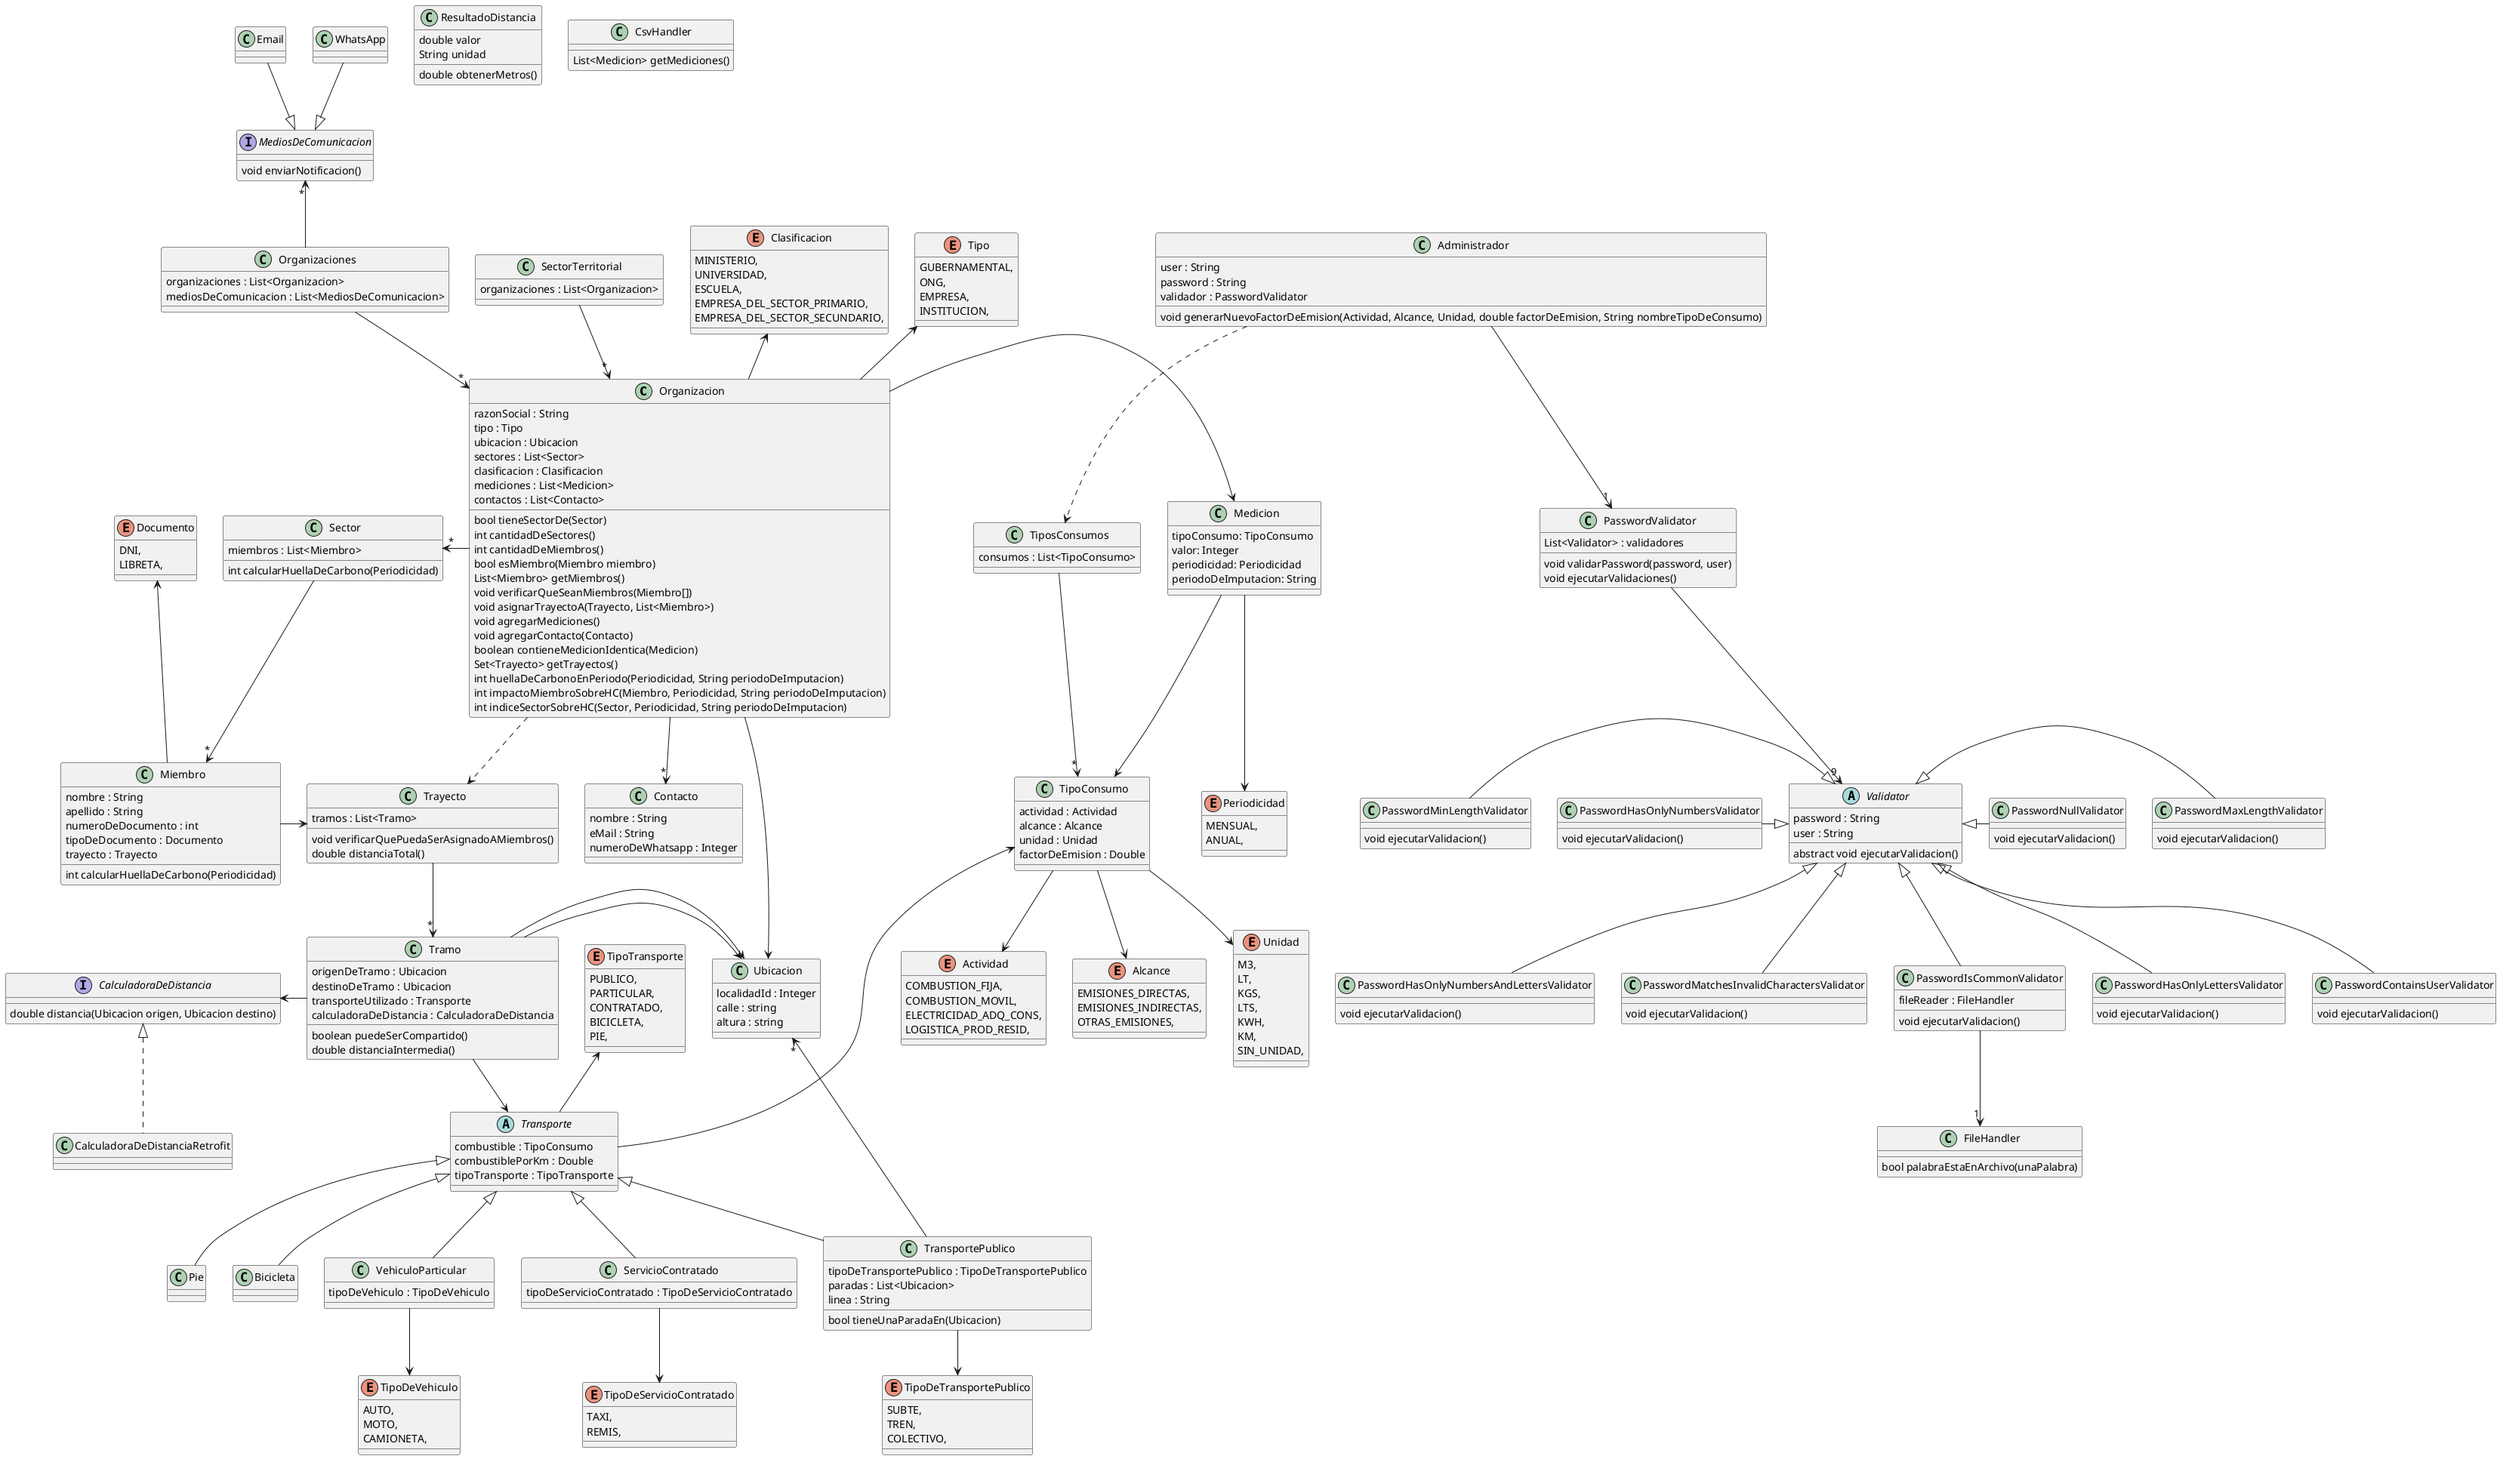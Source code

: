 @startuml TPA-3

class Organizacion {
  razonSocial : String
  tipo : Tipo
  ubicacion : Ubicacion
  sectores : List<Sector>
  clasificacion : Clasificacion
  mediciones : List<Medicion>
  contactos : List<Contacto>
  bool tieneSectorDe(Sector)
  int cantidadDeSectores()
  int cantidadDeMiembros()
  bool esMiembro(Miembro miembro)
  List<Miembro> getMiembros()
  void verificarQueSeanMiembros(Miembro[])
  void asignarTrayectoA(Trayecto, List<Miembro>)
  void agregarMediciones()
  void agregarContacto(Contacto)
  boolean contieneMedicionIdentica(Medicion)
  Set<Trayecto> getTrayectos()
  int huellaDeCarbonoEnPeriodo(Periodicidad, String periodoDeImputacion)
  int impactoMiembroSobreHC(Miembro, Periodicidad, String periodoDeImputacion)
  int indiceSectorSobreHC(Sector, Periodicidad, String periodoDeImputacion)
}
' impactoMiembroSobreHC -> llamo a huellaDeCarbonoEnPeriodo, y calcularHuellaDeCarbono de Miembro, y divido el resultado para obtener el porcentaje 
' verificarQueSeanMiembros -> valida que en la lista de miembros todos pertenezcan a la organizacion
' asignarTrayectoA -> llama a verificarQueSeanMiembros para lista de miembros,
' y verificarQuePuedaSerAsignadoAMiembros para el trayecto, si pasan las validaciones,
' a todos los miembros de la lista se le asigna el trayecto

class Contacto {
  nombre : String
  eMail : String
  numeroDeWhatsapp : Integer
}

class Organizaciones {
  organizaciones : List<Organizacion>
  mediosDeComunicacion : List<MediosDeComunicacion>
}

Organizacion -->"*" Contacto
Organizaciones -->"*" Organizacion
Organizaciones -up->"*" MediosDeComunicacion

interface MediosDeComunicacion {
  void enviarNotificacion() 
  ' Se ejecuta con tarea programada
}

class WhatsApp {
  
}

class Email {
  
}

MediosDeComunicacion <|-up- WhatsApp
MediosDeComunicacion <|-up- Email

class SectorTerritorial {
  organizaciones : List<Organizacion>
}

SectorTerritorial -->"*" Organizacion

class TiposConsumos {
  consumos : List<TipoConsumo>
}

' TiposConsumos.getInstance().getConsumos().get(0)
' TipoConsumo gasNatural = new TipoConsumo(
'   Actividad.COMBUSTION_FIJA,
'   Alcance.EMISION_DIRECTA,
'   Unidad.M3,
'   500
' );

' TiposConsumos es singleton (repositorio de objetos)
TiposConsumos -->"*" TipoConsumo
TipoConsumo --> Actividad
TipoConsumo --> Alcance
TipoConsumo --> Unidad

class TipoConsumo {
  actividad : Actividad
  alcance : Alcance
  unidad : Unidad
  factorDeEmision : Double
}
' void setFactorDeEmision(double)

enum Actividad {
  COMBUSTION_FIJA,
  COMBUSTION_MOVIL,
  ELECTRICIDAD_ADQ_CONS,
  LOGISTICA_PROD_RESID,
}

enum Alcance {
  EMISIONES_DIRECTAS,
  EMISIONES_INDIRECTAS,
  OTRAS_EMISIONES,
}

enum Unidad {
  M3,
  LT,
  KGS,
  LTS,
  KWH,
  KM,
  SIN_UNIDAD,
}


class Medicion {
  tipoConsumo: TipoConsumo
  valor: Integer
  periodicidad: Periodicidad
  periodoDeImputacion: String
}
' periodicidad puede ser un String. Solo se usa en la validacion con periodoDeImputacion

enum Periodicidad {
  MENSUAL,
  ANUAL,
}
class Ubicacion {
  localidadId : Integer
  calle : string
  altura : string
}

class Sector {
  miembros : List<Miembro>
  int calcularHuellaDeCarbono(Periodicidad)
}

class Miembro {
  nombre : String
  apellido : String
  numeroDeDocumento : int
  tipoDeDocumento : Documento
  trayecto : Trayecto
  int calcularHuellaDeCarbono(Periodicidad)
}

enum Documento {
  DNI,
  LIBRETA,
}

enum Tipo {
  GUBERNAMENTAL,
  ONG,
  EMPRESA,
  INSTITUCION,
}

enum Clasificacion {
  MINISTERIO,
  UNIVERSIDAD,
  ESCUELA,
  EMPRESA_DEL_SECTOR_PRIMARIO,
  EMPRESA_DEL_SECTOR_SECUNDARIO,
}

' Usamos strategy para los medios de transportes
abstract Transporte {
  combustible : TipoConsumo
  combustiblePorKm : Double
  tipoTransporte : TipoTransporte
}

enum TipoTransporte {
  PUBLICO,
  PARTICULAR,
  CONTRATADO,
  BICICLETA,
  PIE,
}

class VehiculoParticular {
  tipoDeVehiculo : TipoDeVehiculo
}

class TransportePublico {
  tipoDeTransportePublico : TipoDeTransportePublico
  paradas : List<Ubicacion>
  linea : String
  bool tieneUnaParadaEn(Ubicacion)
}

class ServicioContratado {
  tipoDeServicioContratado : TipoDeServicioContratado
}

' Se refiere a caminar o a bicicleta
class Pie {

}

class Bicicleta {

}


enum TipoDeTransportePublico {
  SUBTE,
  TREN,
  COLECTIVO,
}

enum TipoDeVehiculo {
  AUTO,
  MOTO,
  CAMIONETA,
}

enum TipoDeServicioContratado{
  TAXI,
  REMIS,
}

class Tramo {
  origenDeTramo : Ubicacion
  destinoDeTramo : Ubicacion
  transporteUtilizado : Transporte
  calculadoraDeDistancia : CalculadoraDeDistancia
  boolean puedeSerCompartido()
  double distanciaIntermedia()
}
' puedeSerCompartido -> valida que el tipo de transporte del tramo sea
' vehiculo particular o de servicio contratado

class Trayecto {
  tramos : List<Tramo>
  void verificarQuePuedaSerAsignadoAMiembros()
  double distanciaTotal()
}
' verificarQuePuedaSerAsignadoAMiembros -> llama para cada tramo al validarTramoCompartido

interface CalculadoraDeDistancia {
  double distancia(Ubicacion origen, Ubicacion destino)
}

class CalculadoraDeDistanciaRetrofit {

}

class ResultadoDistancia {
  double valor
  String unidad
  double obtenerMetros()
}

class Administrador {
  user : String
  password : String
  validador : PasswordValidator 
  void generarNuevoFactorDeEmision(Actividad, Alcance, Unidad, double factorDeEmision, String nombreTipoDeConsumo)
}

class PasswordValidator {
  List<Validator> : validadores
  void validarPassword(password, user)
  void ejecutarValidaciones()
}

class FileHandler {
  bool palabraEstaEnArchivo(unaPalabra)
}

abstract class Validator {
  password : String
  user : String
  abstract void ejecutarValidacion()
}

class PasswordMatchesInvalidCharactersValidator {
  void ejecutarValidacion()
}

class PasswordIsCommonValidator {
  fileReader : FileHandler
  void ejecutarValidacion()
}

class PasswordHasOnlyLettersValidator {
  void ejecutarValidacion()
}

class PasswordContainsUserValidator {
  void ejecutarValidacion()
}


class PasswordHasOnlyNumbersAndLettersValidator {
  void ejecutarValidacion()
}

class PasswordHasOnlyNumbersValidator {
  void ejecutarValidacion()
}

class PasswordMaxLengthValidator {
  void ejecutarValidacion()
}

class PasswordMinLengthValidator {
  void ejecutarValidacion()
}

class PasswordNullValidator {
  void ejecutarValidacion()
}

class CsvHandler {
  List<Medicion> getMediciones()
}

Administrador ..> TiposConsumos
Administrador -down->"1" PasswordValidator
PasswordValidator --> "9" Validator
Validator <|-down- PasswordIsCommonValidator
PasswordIsCommonValidator -down->"1" FileHandler
Validator <|-down- PasswordHasOnlyLettersValidator
Validator <|-down- PasswordContainsUserValidator
Validator <|-down- PasswordHasOnlyNumbersAndLettersValidator
Validator <|-left- PasswordHasOnlyNumbersValidator
Validator <|-right- PasswordMaxLengthValidator
Validator <|-left- PasswordMinLengthValidator
Validator <|-right- PasswordNullValidator
Validator <|-down- PasswordMatchesInvalidCharactersValidator


Miembro "*"<-up- Sector
Organizacion -up-> Tipo
Organizacion -up-> Clasificacion
Organizacion --> Ubicacion
Organizacion -left->"*" Sector
Miembro -up-> Documento

Trayecto --> "*" Tramo
Trayecto <-left- Miembro
Tramo --> Transporte
Tramo -right-> Ubicacion
Tramo -right-> Ubicacion

Transporte -up-> TipoTransporte
TransportePublico -up->"*" Ubicacion
TransportePublico --> TipoDeTransportePublico
VehiculoParticular -down-> TipoDeVehiculo
ServicioContratado -down-> TipoDeServicioContratado
TransportePublico -up-|> Transporte
VehiculoParticular -up-|> Transporte
Pie -up-|> Transporte
Bicicleta -up-|> Transporte
ServicioContratado -up-|> Transporte

Transporte -up-> TipoConsumo

Organizacion ..> Trayecto
Tramo -left-> CalculadoraDeDistancia
CalculadoraDeDistanciaRetrofit .up.|> CalculadoraDeDistancia
' CalculadoraDeDistancia ..> Ubicacion
' CalculadoraDeDistancia ..> Ubicacion
' Al poner el tipo de los parametros no hace falta agregar una relacion

Organizacion -right-> Medicion
Medicion --> TipoConsumo
Medicion --> Periodicidad


@enduml